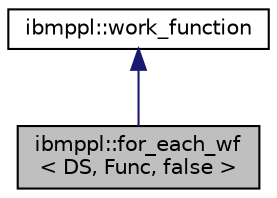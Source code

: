 digraph "ibmppl::for_each_wf&lt; DS, Func, false &gt;"
{
  edge [fontname="Helvetica",fontsize="10",labelfontname="Helvetica",labelfontsize="10"];
  node [fontname="Helvetica",fontsize="10",shape=record];
  Node1 [label="ibmppl::for_each_wf\l\< DS, Func, false \>",height=0.2,width=0.4,color="black", fillcolor="grey75", style="filled" fontcolor="black"];
  Node2 -> Node1 [dir="back",color="midnightblue",fontsize="10",style="solid",fontname="Helvetica"];
  Node2 [label="ibmppl::work_function",height=0.2,width=0.4,color="black", fillcolor="white", style="filled",URL="$classibmppl_1_1work__function.html",tooltip="Base work function; all others should derive from it. "];
}
